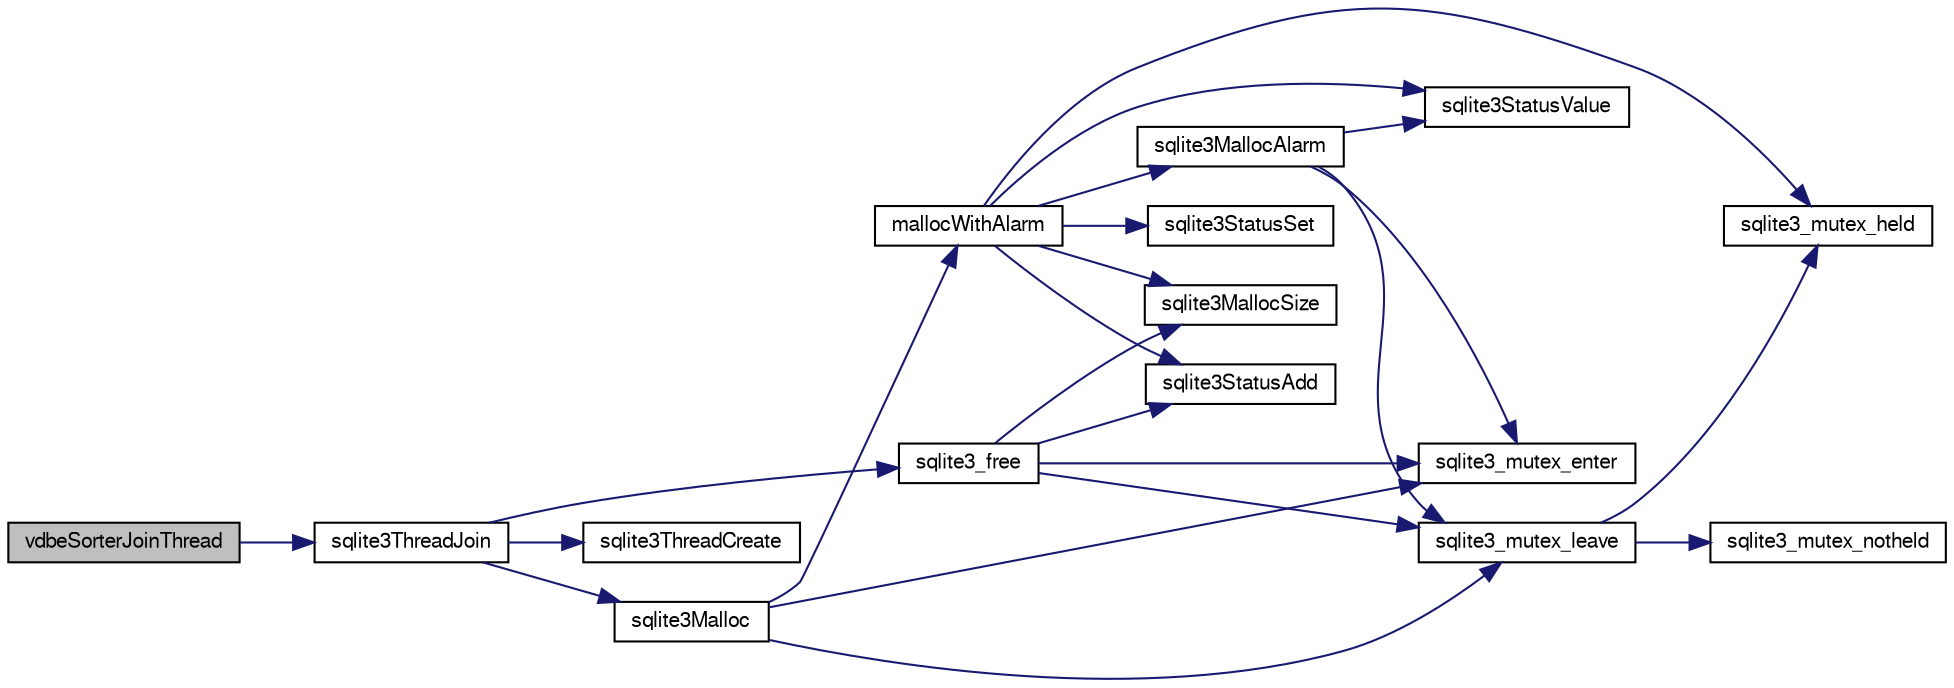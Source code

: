 digraph "vdbeSorterJoinThread"
{
  edge [fontname="FreeSans",fontsize="10",labelfontname="FreeSans",labelfontsize="10"];
  node [fontname="FreeSans",fontsize="10",shape=record];
  rankdir="LR";
  Node882284 [label="vdbeSorterJoinThread",height=0.2,width=0.4,color="black", fillcolor="grey75", style="filled", fontcolor="black"];
  Node882284 -> Node882285 [color="midnightblue",fontsize="10",style="solid",fontname="FreeSans"];
  Node882285 [label="sqlite3ThreadJoin",height=0.2,width=0.4,color="black", fillcolor="white", style="filled",URL="$sqlite3_8c.html#a5d675a90f2ab38ee6ca70a0a6345e225"];
  Node882285 -> Node882286 [color="midnightblue",fontsize="10",style="solid",fontname="FreeSans"];
  Node882286 [label="sqlite3_free",height=0.2,width=0.4,color="black", fillcolor="white", style="filled",URL="$sqlite3_8c.html#a6552349e36a8a691af5487999ab09519"];
  Node882286 -> Node882287 [color="midnightblue",fontsize="10",style="solid",fontname="FreeSans"];
  Node882287 [label="sqlite3_mutex_enter",height=0.2,width=0.4,color="black", fillcolor="white", style="filled",URL="$sqlite3_8c.html#a1c12cde690bd89f104de5cbad12a6bf5"];
  Node882286 -> Node882288 [color="midnightblue",fontsize="10",style="solid",fontname="FreeSans"];
  Node882288 [label="sqlite3StatusAdd",height=0.2,width=0.4,color="black", fillcolor="white", style="filled",URL="$sqlite3_8c.html#afa029f93586aeab4cc85360905dae9cd"];
  Node882286 -> Node882289 [color="midnightblue",fontsize="10",style="solid",fontname="FreeSans"];
  Node882289 [label="sqlite3MallocSize",height=0.2,width=0.4,color="black", fillcolor="white", style="filled",URL="$sqlite3_8c.html#acf5d2a5f35270bafb050bd2def576955"];
  Node882286 -> Node882290 [color="midnightblue",fontsize="10",style="solid",fontname="FreeSans"];
  Node882290 [label="sqlite3_mutex_leave",height=0.2,width=0.4,color="black", fillcolor="white", style="filled",URL="$sqlite3_8c.html#a5838d235601dbd3c1fa993555c6bcc93"];
  Node882290 -> Node882291 [color="midnightblue",fontsize="10",style="solid",fontname="FreeSans"];
  Node882291 [label="sqlite3_mutex_held",height=0.2,width=0.4,color="black", fillcolor="white", style="filled",URL="$sqlite3_8c.html#acf77da68932b6bc163c5e68547ecc3e7"];
  Node882290 -> Node882292 [color="midnightblue",fontsize="10",style="solid",fontname="FreeSans"];
  Node882292 [label="sqlite3_mutex_notheld",height=0.2,width=0.4,color="black", fillcolor="white", style="filled",URL="$sqlite3_8c.html#a83967c837c1c000d3b5adcfaa688f5dc"];
  Node882285 -> Node882293 [color="midnightblue",fontsize="10",style="solid",fontname="FreeSans"];
  Node882293 [label="sqlite3ThreadCreate",height=0.2,width=0.4,color="black", fillcolor="white", style="filled",URL="$sqlite3_8c.html#a7dcba51ea870cc37833e5b2a5a157bef"];
  Node882285 -> Node882294 [color="midnightblue",fontsize="10",style="solid",fontname="FreeSans"];
  Node882294 [label="sqlite3Malloc",height=0.2,width=0.4,color="black", fillcolor="white", style="filled",URL="$sqlite3_8c.html#a361a2eaa846b1885f123abe46f5d8b2b"];
  Node882294 -> Node882287 [color="midnightblue",fontsize="10",style="solid",fontname="FreeSans"];
  Node882294 -> Node882295 [color="midnightblue",fontsize="10",style="solid",fontname="FreeSans"];
  Node882295 [label="mallocWithAlarm",height=0.2,width=0.4,color="black", fillcolor="white", style="filled",URL="$sqlite3_8c.html#ab070d5cf8e48ec8a6a43cf025d48598b"];
  Node882295 -> Node882291 [color="midnightblue",fontsize="10",style="solid",fontname="FreeSans"];
  Node882295 -> Node882296 [color="midnightblue",fontsize="10",style="solid",fontname="FreeSans"];
  Node882296 [label="sqlite3StatusSet",height=0.2,width=0.4,color="black", fillcolor="white", style="filled",URL="$sqlite3_8c.html#afec7586c01fcb5ea17dc9d7725a589d9"];
  Node882295 -> Node882297 [color="midnightblue",fontsize="10",style="solid",fontname="FreeSans"];
  Node882297 [label="sqlite3StatusValue",height=0.2,width=0.4,color="black", fillcolor="white", style="filled",URL="$sqlite3_8c.html#a30b8ac296c6e200c1fa57708d52c6ef6"];
  Node882295 -> Node882298 [color="midnightblue",fontsize="10",style="solid",fontname="FreeSans"];
  Node882298 [label="sqlite3MallocAlarm",height=0.2,width=0.4,color="black", fillcolor="white", style="filled",URL="$sqlite3_8c.html#ada66988e8471d1198f3219c062377508"];
  Node882298 -> Node882297 [color="midnightblue",fontsize="10",style="solid",fontname="FreeSans"];
  Node882298 -> Node882290 [color="midnightblue",fontsize="10",style="solid",fontname="FreeSans"];
  Node882298 -> Node882287 [color="midnightblue",fontsize="10",style="solid",fontname="FreeSans"];
  Node882295 -> Node882289 [color="midnightblue",fontsize="10",style="solid",fontname="FreeSans"];
  Node882295 -> Node882288 [color="midnightblue",fontsize="10",style="solid",fontname="FreeSans"];
  Node882294 -> Node882290 [color="midnightblue",fontsize="10",style="solid",fontname="FreeSans"];
}

